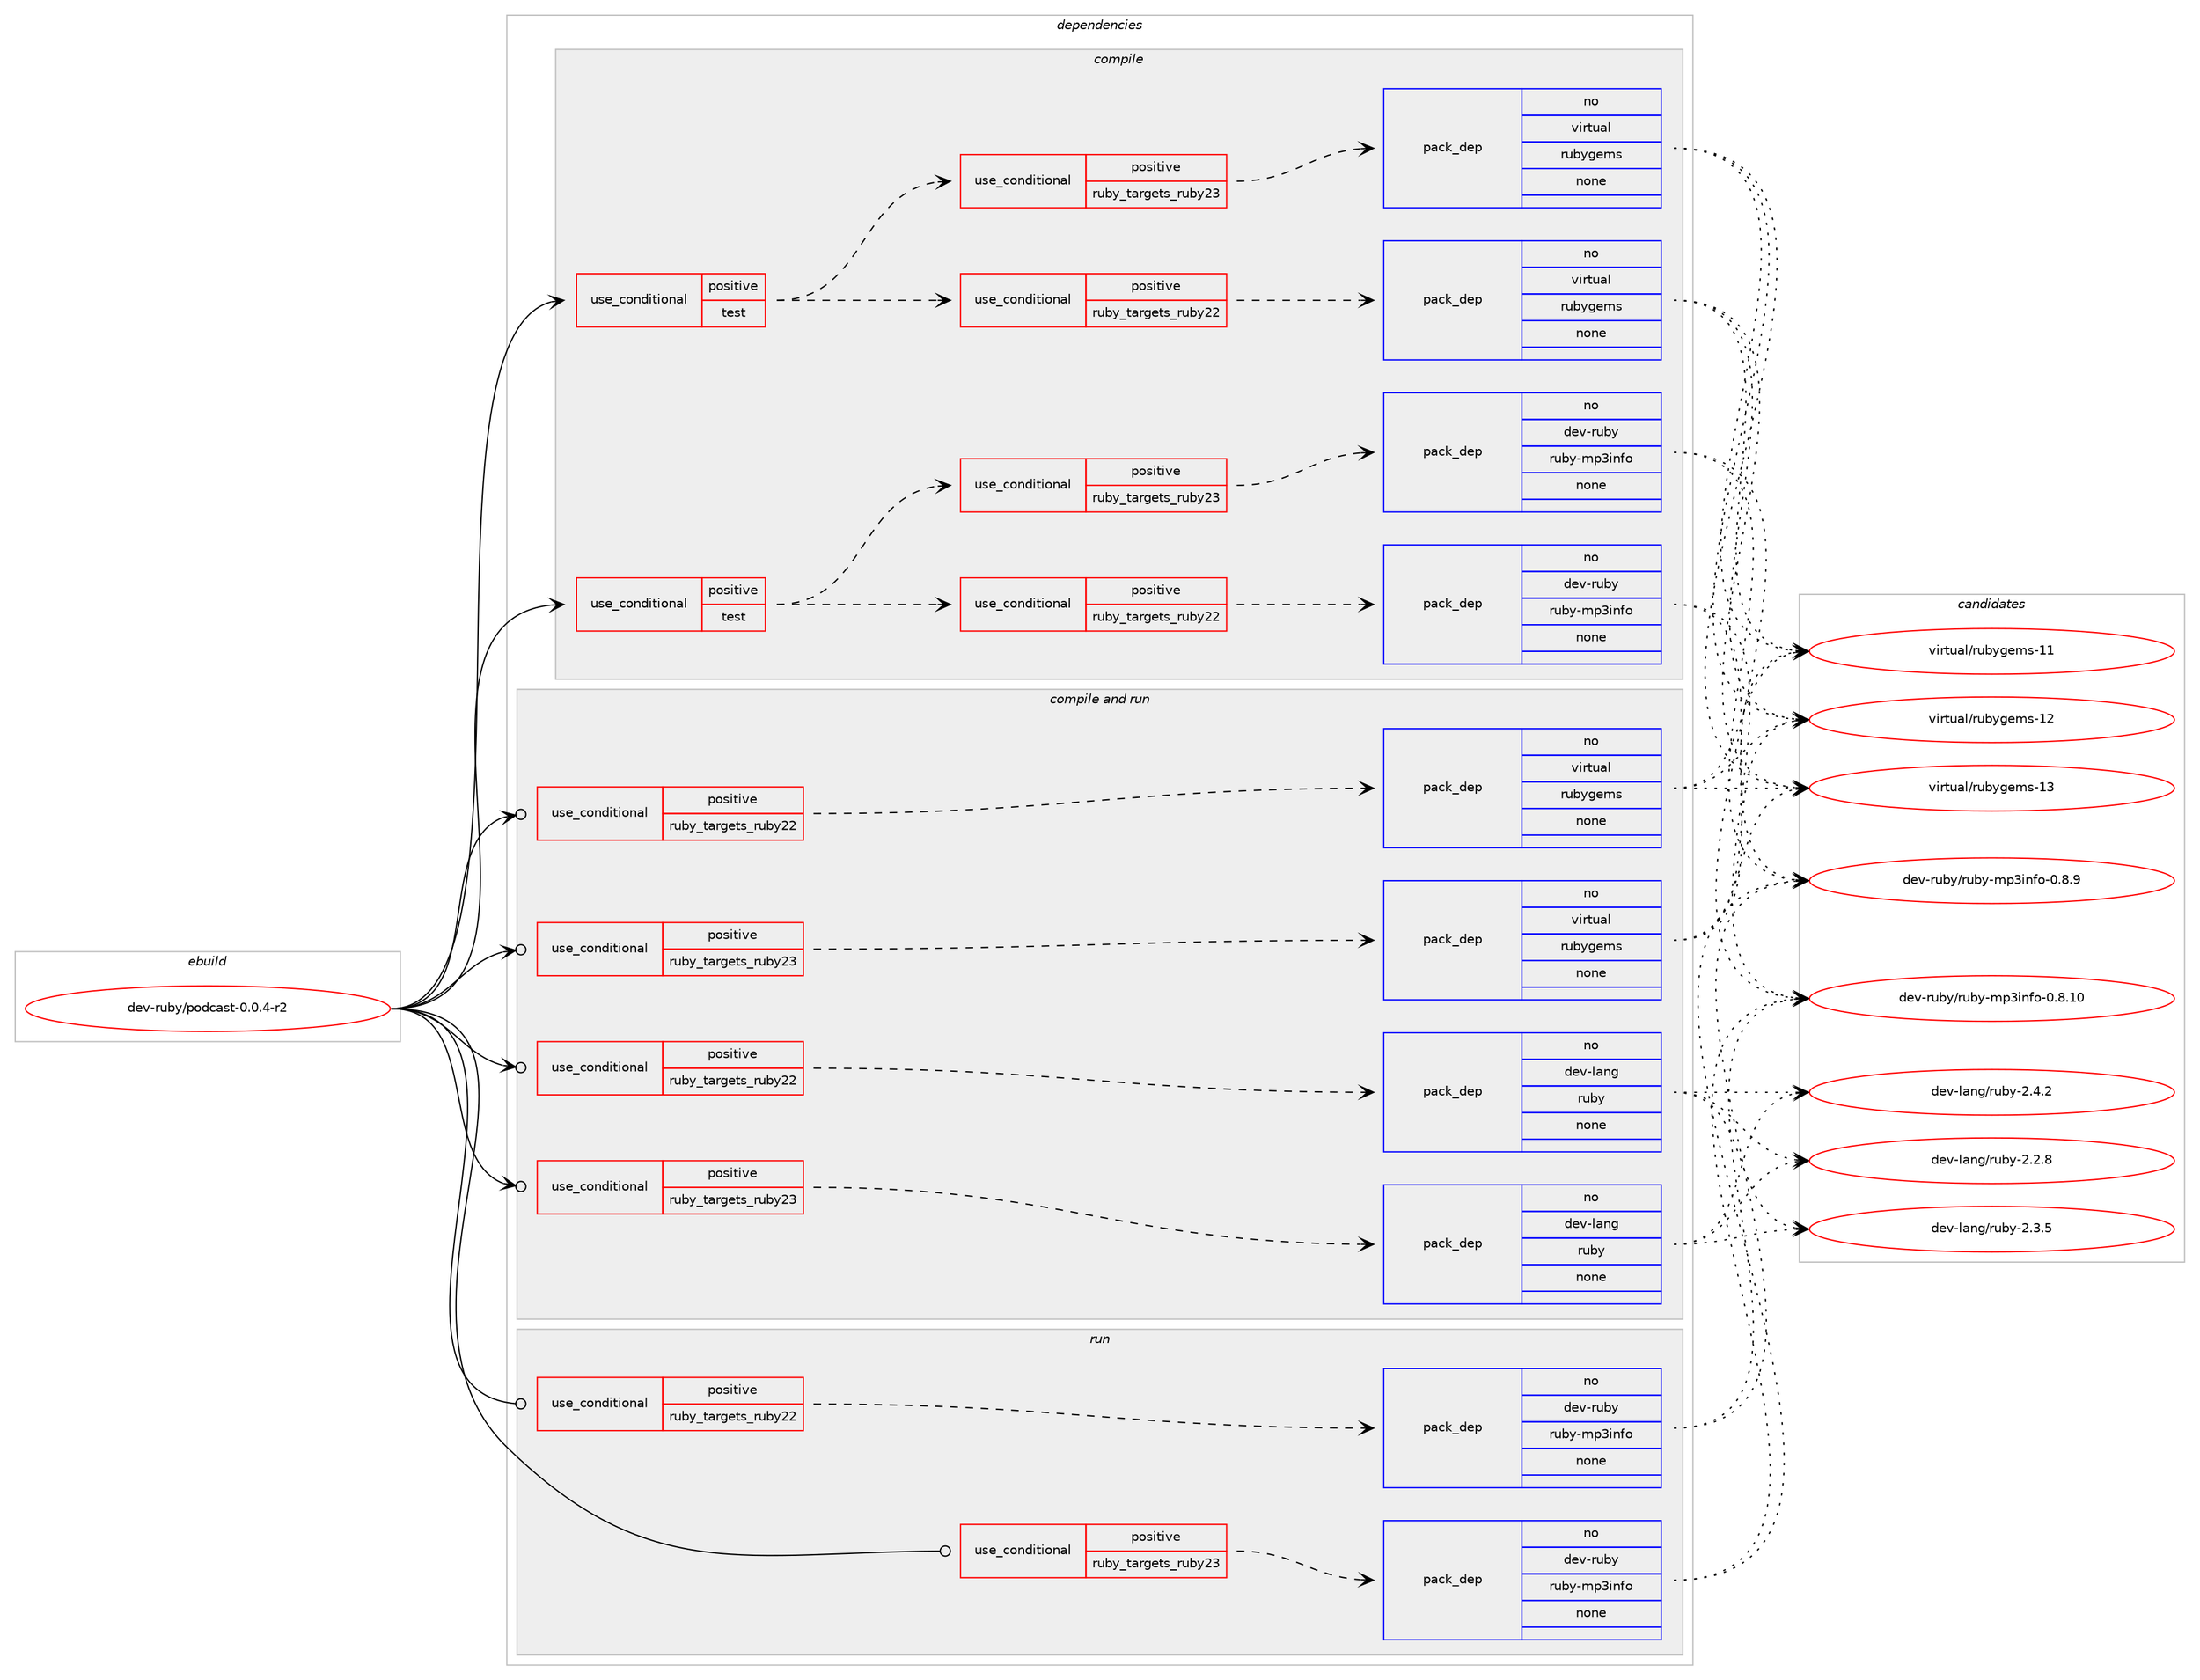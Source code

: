 digraph prolog {

# *************
# Graph options
# *************

newrank=true;
concentrate=true;
compound=true;
graph [rankdir=LR,fontname=Helvetica,fontsize=10,ranksep=1.5];#, ranksep=2.5, nodesep=0.2];
edge  [arrowhead=vee];
node  [fontname=Helvetica,fontsize=10];

# **********
# The ebuild
# **********

subgraph cluster_leftcol {
color=gray;
rank=same;
label=<<i>ebuild</i>>;
id [label="dev-ruby/podcast-0.0.4-r2", color=red, width=4, href="../dev-ruby/podcast-0.0.4-r2.svg"];
}

# ****************
# The dependencies
# ****************

subgraph cluster_midcol {
color=gray;
label=<<i>dependencies</i>>;
subgraph cluster_compile {
fillcolor="#eeeeee";
style=filled;
label=<<i>compile</i>>;
subgraph cond65168 {
dependency254115 [label=<<TABLE BORDER="0" CELLBORDER="1" CELLSPACING="0" CELLPADDING="4"><TR><TD ROWSPAN="3" CELLPADDING="10">use_conditional</TD></TR><TR><TD>positive</TD></TR><TR><TD>test</TD></TR></TABLE>>, shape=none, color=red];
subgraph cond65169 {
dependency254116 [label=<<TABLE BORDER="0" CELLBORDER="1" CELLSPACING="0" CELLPADDING="4"><TR><TD ROWSPAN="3" CELLPADDING="10">use_conditional</TD></TR><TR><TD>positive</TD></TR><TR><TD>ruby_targets_ruby22</TD></TR></TABLE>>, shape=none, color=red];
subgraph pack184839 {
dependency254117 [label=<<TABLE BORDER="0" CELLBORDER="1" CELLSPACING="0" CELLPADDING="4" WIDTH="220"><TR><TD ROWSPAN="6" CELLPADDING="30">pack_dep</TD></TR><TR><TD WIDTH="110">no</TD></TR><TR><TD>dev-ruby</TD></TR><TR><TD>ruby-mp3info</TD></TR><TR><TD>none</TD></TR><TR><TD></TD></TR></TABLE>>, shape=none, color=blue];
}
dependency254116:e -> dependency254117:w [weight=20,style="dashed",arrowhead="vee"];
}
dependency254115:e -> dependency254116:w [weight=20,style="dashed",arrowhead="vee"];
subgraph cond65170 {
dependency254118 [label=<<TABLE BORDER="0" CELLBORDER="1" CELLSPACING="0" CELLPADDING="4"><TR><TD ROWSPAN="3" CELLPADDING="10">use_conditional</TD></TR><TR><TD>positive</TD></TR><TR><TD>ruby_targets_ruby23</TD></TR></TABLE>>, shape=none, color=red];
subgraph pack184840 {
dependency254119 [label=<<TABLE BORDER="0" CELLBORDER="1" CELLSPACING="0" CELLPADDING="4" WIDTH="220"><TR><TD ROWSPAN="6" CELLPADDING="30">pack_dep</TD></TR><TR><TD WIDTH="110">no</TD></TR><TR><TD>dev-ruby</TD></TR><TR><TD>ruby-mp3info</TD></TR><TR><TD>none</TD></TR><TR><TD></TD></TR></TABLE>>, shape=none, color=blue];
}
dependency254118:e -> dependency254119:w [weight=20,style="dashed",arrowhead="vee"];
}
dependency254115:e -> dependency254118:w [weight=20,style="dashed",arrowhead="vee"];
}
id:e -> dependency254115:w [weight=20,style="solid",arrowhead="vee"];
subgraph cond65171 {
dependency254120 [label=<<TABLE BORDER="0" CELLBORDER="1" CELLSPACING="0" CELLPADDING="4"><TR><TD ROWSPAN="3" CELLPADDING="10">use_conditional</TD></TR><TR><TD>positive</TD></TR><TR><TD>test</TD></TR></TABLE>>, shape=none, color=red];
subgraph cond65172 {
dependency254121 [label=<<TABLE BORDER="0" CELLBORDER="1" CELLSPACING="0" CELLPADDING="4"><TR><TD ROWSPAN="3" CELLPADDING="10">use_conditional</TD></TR><TR><TD>positive</TD></TR><TR><TD>ruby_targets_ruby22</TD></TR></TABLE>>, shape=none, color=red];
subgraph pack184841 {
dependency254122 [label=<<TABLE BORDER="0" CELLBORDER="1" CELLSPACING="0" CELLPADDING="4" WIDTH="220"><TR><TD ROWSPAN="6" CELLPADDING="30">pack_dep</TD></TR><TR><TD WIDTH="110">no</TD></TR><TR><TD>virtual</TD></TR><TR><TD>rubygems</TD></TR><TR><TD>none</TD></TR><TR><TD></TD></TR></TABLE>>, shape=none, color=blue];
}
dependency254121:e -> dependency254122:w [weight=20,style="dashed",arrowhead="vee"];
}
dependency254120:e -> dependency254121:w [weight=20,style="dashed",arrowhead="vee"];
subgraph cond65173 {
dependency254123 [label=<<TABLE BORDER="0" CELLBORDER="1" CELLSPACING="0" CELLPADDING="4"><TR><TD ROWSPAN="3" CELLPADDING="10">use_conditional</TD></TR><TR><TD>positive</TD></TR><TR><TD>ruby_targets_ruby23</TD></TR></TABLE>>, shape=none, color=red];
subgraph pack184842 {
dependency254124 [label=<<TABLE BORDER="0" CELLBORDER="1" CELLSPACING="0" CELLPADDING="4" WIDTH="220"><TR><TD ROWSPAN="6" CELLPADDING="30">pack_dep</TD></TR><TR><TD WIDTH="110">no</TD></TR><TR><TD>virtual</TD></TR><TR><TD>rubygems</TD></TR><TR><TD>none</TD></TR><TR><TD></TD></TR></TABLE>>, shape=none, color=blue];
}
dependency254123:e -> dependency254124:w [weight=20,style="dashed",arrowhead="vee"];
}
dependency254120:e -> dependency254123:w [weight=20,style="dashed",arrowhead="vee"];
}
id:e -> dependency254120:w [weight=20,style="solid",arrowhead="vee"];
}
subgraph cluster_compileandrun {
fillcolor="#eeeeee";
style=filled;
label=<<i>compile and run</i>>;
subgraph cond65174 {
dependency254125 [label=<<TABLE BORDER="0" CELLBORDER="1" CELLSPACING="0" CELLPADDING="4"><TR><TD ROWSPAN="3" CELLPADDING="10">use_conditional</TD></TR><TR><TD>positive</TD></TR><TR><TD>ruby_targets_ruby22</TD></TR></TABLE>>, shape=none, color=red];
subgraph pack184843 {
dependency254126 [label=<<TABLE BORDER="0" CELLBORDER="1" CELLSPACING="0" CELLPADDING="4" WIDTH="220"><TR><TD ROWSPAN="6" CELLPADDING="30">pack_dep</TD></TR><TR><TD WIDTH="110">no</TD></TR><TR><TD>dev-lang</TD></TR><TR><TD>ruby</TD></TR><TR><TD>none</TD></TR><TR><TD></TD></TR></TABLE>>, shape=none, color=blue];
}
dependency254125:e -> dependency254126:w [weight=20,style="dashed",arrowhead="vee"];
}
id:e -> dependency254125:w [weight=20,style="solid",arrowhead="odotvee"];
subgraph cond65175 {
dependency254127 [label=<<TABLE BORDER="0" CELLBORDER="1" CELLSPACING="0" CELLPADDING="4"><TR><TD ROWSPAN="3" CELLPADDING="10">use_conditional</TD></TR><TR><TD>positive</TD></TR><TR><TD>ruby_targets_ruby22</TD></TR></TABLE>>, shape=none, color=red];
subgraph pack184844 {
dependency254128 [label=<<TABLE BORDER="0" CELLBORDER="1" CELLSPACING="0" CELLPADDING="4" WIDTH="220"><TR><TD ROWSPAN="6" CELLPADDING="30">pack_dep</TD></TR><TR><TD WIDTH="110">no</TD></TR><TR><TD>virtual</TD></TR><TR><TD>rubygems</TD></TR><TR><TD>none</TD></TR><TR><TD></TD></TR></TABLE>>, shape=none, color=blue];
}
dependency254127:e -> dependency254128:w [weight=20,style="dashed",arrowhead="vee"];
}
id:e -> dependency254127:w [weight=20,style="solid",arrowhead="odotvee"];
subgraph cond65176 {
dependency254129 [label=<<TABLE BORDER="0" CELLBORDER="1" CELLSPACING="0" CELLPADDING="4"><TR><TD ROWSPAN="3" CELLPADDING="10">use_conditional</TD></TR><TR><TD>positive</TD></TR><TR><TD>ruby_targets_ruby23</TD></TR></TABLE>>, shape=none, color=red];
subgraph pack184845 {
dependency254130 [label=<<TABLE BORDER="0" CELLBORDER="1" CELLSPACING="0" CELLPADDING="4" WIDTH="220"><TR><TD ROWSPAN="6" CELLPADDING="30">pack_dep</TD></TR><TR><TD WIDTH="110">no</TD></TR><TR><TD>dev-lang</TD></TR><TR><TD>ruby</TD></TR><TR><TD>none</TD></TR><TR><TD></TD></TR></TABLE>>, shape=none, color=blue];
}
dependency254129:e -> dependency254130:w [weight=20,style="dashed",arrowhead="vee"];
}
id:e -> dependency254129:w [weight=20,style="solid",arrowhead="odotvee"];
subgraph cond65177 {
dependency254131 [label=<<TABLE BORDER="0" CELLBORDER="1" CELLSPACING="0" CELLPADDING="4"><TR><TD ROWSPAN="3" CELLPADDING="10">use_conditional</TD></TR><TR><TD>positive</TD></TR><TR><TD>ruby_targets_ruby23</TD></TR></TABLE>>, shape=none, color=red];
subgraph pack184846 {
dependency254132 [label=<<TABLE BORDER="0" CELLBORDER="1" CELLSPACING="0" CELLPADDING="4" WIDTH="220"><TR><TD ROWSPAN="6" CELLPADDING="30">pack_dep</TD></TR><TR><TD WIDTH="110">no</TD></TR><TR><TD>virtual</TD></TR><TR><TD>rubygems</TD></TR><TR><TD>none</TD></TR><TR><TD></TD></TR></TABLE>>, shape=none, color=blue];
}
dependency254131:e -> dependency254132:w [weight=20,style="dashed",arrowhead="vee"];
}
id:e -> dependency254131:w [weight=20,style="solid",arrowhead="odotvee"];
}
subgraph cluster_run {
fillcolor="#eeeeee";
style=filled;
label=<<i>run</i>>;
subgraph cond65178 {
dependency254133 [label=<<TABLE BORDER="0" CELLBORDER="1" CELLSPACING="0" CELLPADDING="4"><TR><TD ROWSPAN="3" CELLPADDING="10">use_conditional</TD></TR><TR><TD>positive</TD></TR><TR><TD>ruby_targets_ruby22</TD></TR></TABLE>>, shape=none, color=red];
subgraph pack184847 {
dependency254134 [label=<<TABLE BORDER="0" CELLBORDER="1" CELLSPACING="0" CELLPADDING="4" WIDTH="220"><TR><TD ROWSPAN="6" CELLPADDING="30">pack_dep</TD></TR><TR><TD WIDTH="110">no</TD></TR><TR><TD>dev-ruby</TD></TR><TR><TD>ruby-mp3info</TD></TR><TR><TD>none</TD></TR><TR><TD></TD></TR></TABLE>>, shape=none, color=blue];
}
dependency254133:e -> dependency254134:w [weight=20,style="dashed",arrowhead="vee"];
}
id:e -> dependency254133:w [weight=20,style="solid",arrowhead="odot"];
subgraph cond65179 {
dependency254135 [label=<<TABLE BORDER="0" CELLBORDER="1" CELLSPACING="0" CELLPADDING="4"><TR><TD ROWSPAN="3" CELLPADDING="10">use_conditional</TD></TR><TR><TD>positive</TD></TR><TR><TD>ruby_targets_ruby23</TD></TR></TABLE>>, shape=none, color=red];
subgraph pack184848 {
dependency254136 [label=<<TABLE BORDER="0" CELLBORDER="1" CELLSPACING="0" CELLPADDING="4" WIDTH="220"><TR><TD ROWSPAN="6" CELLPADDING="30">pack_dep</TD></TR><TR><TD WIDTH="110">no</TD></TR><TR><TD>dev-ruby</TD></TR><TR><TD>ruby-mp3info</TD></TR><TR><TD>none</TD></TR><TR><TD></TD></TR></TABLE>>, shape=none, color=blue];
}
dependency254135:e -> dependency254136:w [weight=20,style="dashed",arrowhead="vee"];
}
id:e -> dependency254135:w [weight=20,style="solid",arrowhead="odot"];
}
}

# **************
# The candidates
# **************

subgraph cluster_choices {
rank=same;
color=gray;
label=<<i>candidates</i>>;

subgraph choice184839 {
color=black;
nodesep=1;
choice10010111845114117981214711411798121451091125110511010211145484656464948 [label="dev-ruby/ruby-mp3info-0.8.10", color=red, width=4,href="../dev-ruby/ruby-mp3info-0.8.10.svg"];
choice100101118451141179812147114117981214510911251105110102111454846564657 [label="dev-ruby/ruby-mp3info-0.8.9", color=red, width=4,href="../dev-ruby/ruby-mp3info-0.8.9.svg"];
dependency254117:e -> choice10010111845114117981214711411798121451091125110511010211145484656464948:w [style=dotted,weight="100"];
dependency254117:e -> choice100101118451141179812147114117981214510911251105110102111454846564657:w [style=dotted,weight="100"];
}
subgraph choice184840 {
color=black;
nodesep=1;
choice10010111845114117981214711411798121451091125110511010211145484656464948 [label="dev-ruby/ruby-mp3info-0.8.10", color=red, width=4,href="../dev-ruby/ruby-mp3info-0.8.10.svg"];
choice100101118451141179812147114117981214510911251105110102111454846564657 [label="dev-ruby/ruby-mp3info-0.8.9", color=red, width=4,href="../dev-ruby/ruby-mp3info-0.8.9.svg"];
dependency254119:e -> choice10010111845114117981214711411798121451091125110511010211145484656464948:w [style=dotted,weight="100"];
dependency254119:e -> choice100101118451141179812147114117981214510911251105110102111454846564657:w [style=dotted,weight="100"];
}
subgraph choice184841 {
color=black;
nodesep=1;
choice118105114116117971084711411798121103101109115454949 [label="virtual/rubygems-11", color=red, width=4,href="../virtual/rubygems-11.svg"];
choice118105114116117971084711411798121103101109115454950 [label="virtual/rubygems-12", color=red, width=4,href="../virtual/rubygems-12.svg"];
choice118105114116117971084711411798121103101109115454951 [label="virtual/rubygems-13", color=red, width=4,href="../virtual/rubygems-13.svg"];
dependency254122:e -> choice118105114116117971084711411798121103101109115454949:w [style=dotted,weight="100"];
dependency254122:e -> choice118105114116117971084711411798121103101109115454950:w [style=dotted,weight="100"];
dependency254122:e -> choice118105114116117971084711411798121103101109115454951:w [style=dotted,weight="100"];
}
subgraph choice184842 {
color=black;
nodesep=1;
choice118105114116117971084711411798121103101109115454949 [label="virtual/rubygems-11", color=red, width=4,href="../virtual/rubygems-11.svg"];
choice118105114116117971084711411798121103101109115454950 [label="virtual/rubygems-12", color=red, width=4,href="../virtual/rubygems-12.svg"];
choice118105114116117971084711411798121103101109115454951 [label="virtual/rubygems-13", color=red, width=4,href="../virtual/rubygems-13.svg"];
dependency254124:e -> choice118105114116117971084711411798121103101109115454949:w [style=dotted,weight="100"];
dependency254124:e -> choice118105114116117971084711411798121103101109115454950:w [style=dotted,weight="100"];
dependency254124:e -> choice118105114116117971084711411798121103101109115454951:w [style=dotted,weight="100"];
}
subgraph choice184843 {
color=black;
nodesep=1;
choice10010111845108971101034711411798121455046504656 [label="dev-lang/ruby-2.2.8", color=red, width=4,href="../dev-lang/ruby-2.2.8.svg"];
choice10010111845108971101034711411798121455046514653 [label="dev-lang/ruby-2.3.5", color=red, width=4,href="../dev-lang/ruby-2.3.5.svg"];
choice10010111845108971101034711411798121455046524650 [label="dev-lang/ruby-2.4.2", color=red, width=4,href="../dev-lang/ruby-2.4.2.svg"];
dependency254126:e -> choice10010111845108971101034711411798121455046504656:w [style=dotted,weight="100"];
dependency254126:e -> choice10010111845108971101034711411798121455046514653:w [style=dotted,weight="100"];
dependency254126:e -> choice10010111845108971101034711411798121455046524650:w [style=dotted,weight="100"];
}
subgraph choice184844 {
color=black;
nodesep=1;
choice118105114116117971084711411798121103101109115454949 [label="virtual/rubygems-11", color=red, width=4,href="../virtual/rubygems-11.svg"];
choice118105114116117971084711411798121103101109115454950 [label="virtual/rubygems-12", color=red, width=4,href="../virtual/rubygems-12.svg"];
choice118105114116117971084711411798121103101109115454951 [label="virtual/rubygems-13", color=red, width=4,href="../virtual/rubygems-13.svg"];
dependency254128:e -> choice118105114116117971084711411798121103101109115454949:w [style=dotted,weight="100"];
dependency254128:e -> choice118105114116117971084711411798121103101109115454950:w [style=dotted,weight="100"];
dependency254128:e -> choice118105114116117971084711411798121103101109115454951:w [style=dotted,weight="100"];
}
subgraph choice184845 {
color=black;
nodesep=1;
choice10010111845108971101034711411798121455046504656 [label="dev-lang/ruby-2.2.8", color=red, width=4,href="../dev-lang/ruby-2.2.8.svg"];
choice10010111845108971101034711411798121455046514653 [label="dev-lang/ruby-2.3.5", color=red, width=4,href="../dev-lang/ruby-2.3.5.svg"];
choice10010111845108971101034711411798121455046524650 [label="dev-lang/ruby-2.4.2", color=red, width=4,href="../dev-lang/ruby-2.4.2.svg"];
dependency254130:e -> choice10010111845108971101034711411798121455046504656:w [style=dotted,weight="100"];
dependency254130:e -> choice10010111845108971101034711411798121455046514653:w [style=dotted,weight="100"];
dependency254130:e -> choice10010111845108971101034711411798121455046524650:w [style=dotted,weight="100"];
}
subgraph choice184846 {
color=black;
nodesep=1;
choice118105114116117971084711411798121103101109115454949 [label="virtual/rubygems-11", color=red, width=4,href="../virtual/rubygems-11.svg"];
choice118105114116117971084711411798121103101109115454950 [label="virtual/rubygems-12", color=red, width=4,href="../virtual/rubygems-12.svg"];
choice118105114116117971084711411798121103101109115454951 [label="virtual/rubygems-13", color=red, width=4,href="../virtual/rubygems-13.svg"];
dependency254132:e -> choice118105114116117971084711411798121103101109115454949:w [style=dotted,weight="100"];
dependency254132:e -> choice118105114116117971084711411798121103101109115454950:w [style=dotted,weight="100"];
dependency254132:e -> choice118105114116117971084711411798121103101109115454951:w [style=dotted,weight="100"];
}
subgraph choice184847 {
color=black;
nodesep=1;
choice10010111845114117981214711411798121451091125110511010211145484656464948 [label="dev-ruby/ruby-mp3info-0.8.10", color=red, width=4,href="../dev-ruby/ruby-mp3info-0.8.10.svg"];
choice100101118451141179812147114117981214510911251105110102111454846564657 [label="dev-ruby/ruby-mp3info-0.8.9", color=red, width=4,href="../dev-ruby/ruby-mp3info-0.8.9.svg"];
dependency254134:e -> choice10010111845114117981214711411798121451091125110511010211145484656464948:w [style=dotted,weight="100"];
dependency254134:e -> choice100101118451141179812147114117981214510911251105110102111454846564657:w [style=dotted,weight="100"];
}
subgraph choice184848 {
color=black;
nodesep=1;
choice10010111845114117981214711411798121451091125110511010211145484656464948 [label="dev-ruby/ruby-mp3info-0.8.10", color=red, width=4,href="../dev-ruby/ruby-mp3info-0.8.10.svg"];
choice100101118451141179812147114117981214510911251105110102111454846564657 [label="dev-ruby/ruby-mp3info-0.8.9", color=red, width=4,href="../dev-ruby/ruby-mp3info-0.8.9.svg"];
dependency254136:e -> choice10010111845114117981214711411798121451091125110511010211145484656464948:w [style=dotted,weight="100"];
dependency254136:e -> choice100101118451141179812147114117981214510911251105110102111454846564657:w [style=dotted,weight="100"];
}
}

}
